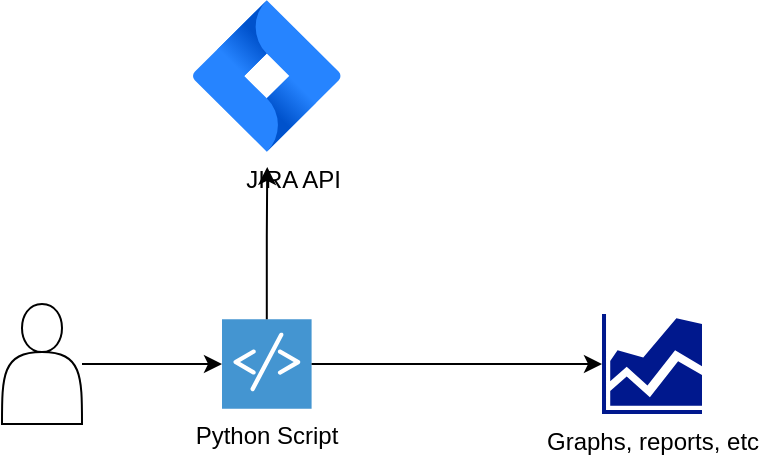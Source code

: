<mxfile version="28.2.8">
  <diagram name="Page-1" id="LmKRyoyt28iCeffyR0GZ">
    <mxGraphModel dx="1251" dy="660" grid="1" gridSize="10" guides="1" tooltips="1" connect="1" arrows="1" fold="1" page="1" pageScale="1" pageWidth="850" pageHeight="1100" math="0" shadow="0">
      <root>
        <mxCell id="0" />
        <mxCell id="1" parent="0" />
        <mxCell id="21xEc5G8Cf2Je-EaGD83-1" value="Python Script" style="shadow=0;dashed=0;html=1;strokeColor=none;fillColor=#4495D1;labelPosition=center;verticalLabelPosition=bottom;verticalAlign=top;align=center;outlineConnect=0;shape=mxgraph.veeam.script;" vertex="1" parent="1">
          <mxGeometry x="210" y="259.6" width="44.8" height="44.8" as="geometry" />
        </mxCell>
        <mxCell id="21xEc5G8Cf2Je-EaGD83-3" style="edgeStyle=orthogonalEdgeStyle;rounded=0;orthogonalLoop=1;jettySize=auto;html=1;" edge="1" parent="1" source="21xEc5G8Cf2Je-EaGD83-2" target="21xEc5G8Cf2Je-EaGD83-1">
          <mxGeometry relative="1" as="geometry" />
        </mxCell>
        <mxCell id="21xEc5G8Cf2Je-EaGD83-2" value="" style="shape=actor;whiteSpace=wrap;html=1;" vertex="1" parent="1">
          <mxGeometry x="100" y="252" width="40" height="60" as="geometry" />
        </mxCell>
        <mxCell id="21xEc5G8Cf2Je-EaGD83-5" value="&lt;span style=&quot;white-space: pre;&quot;&gt;&#x9;&lt;/span&gt;JIRA API" style="image;html=1;image=img/lib/atlassian/Jira_Software_Logo.svg;" vertex="1" parent="1">
          <mxGeometry x="195.4" y="100" width="74" height="76" as="geometry" />
        </mxCell>
        <mxCell id="21xEc5G8Cf2Je-EaGD83-6" value="Graphs, reports, etc" style="sketch=0;aspect=fixed;pointerEvents=1;shadow=0;dashed=0;html=1;strokeColor=none;labelPosition=center;verticalLabelPosition=bottom;verticalAlign=top;align=center;fillColor=#00188D;shape=mxgraph.mscae.general.graph" vertex="1" parent="1">
          <mxGeometry x="400" y="257" width="50" height="50" as="geometry" />
        </mxCell>
        <mxCell id="21xEc5G8Cf2Je-EaGD83-7" style="edgeStyle=orthogonalEdgeStyle;rounded=0;orthogonalLoop=1;jettySize=auto;html=1;entryX=0.503;entryY=1.098;entryDx=0;entryDy=0;entryPerimeter=0;" edge="1" parent="1" source="21xEc5G8Cf2Je-EaGD83-1" target="21xEc5G8Cf2Je-EaGD83-5">
          <mxGeometry relative="1" as="geometry" />
        </mxCell>
        <mxCell id="21xEc5G8Cf2Je-EaGD83-8" style="edgeStyle=orthogonalEdgeStyle;rounded=0;orthogonalLoop=1;jettySize=auto;html=1;entryX=0;entryY=0.5;entryDx=0;entryDy=0;entryPerimeter=0;" edge="1" parent="1" source="21xEc5G8Cf2Je-EaGD83-1" target="21xEc5G8Cf2Je-EaGD83-6">
          <mxGeometry relative="1" as="geometry" />
        </mxCell>
      </root>
    </mxGraphModel>
  </diagram>
</mxfile>
